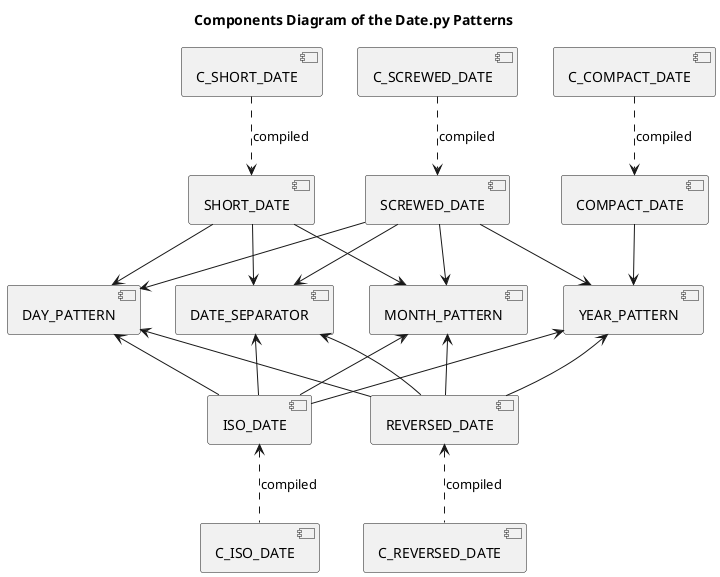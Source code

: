 @startuml date_patterns_components

title Components Diagram of the Date.py Patterns

[YEAR_PATTERN] <-- [ISO_DATE]

[MONTH_PATTERN] <-- [ISO_DATE]

[DAY_PATTERN] <-- [ISO_DATE]

[DATE_SEPARATOR] <-- [ISO_DATE]

[ISO_DATE] <.. [C_ISO_DATE] : compiled

[YEAR_PATTERN] <-- [REVERSED_DATE]

[MONTH_PATTERN] <-- [REVERSED_DATE]

[DAY_PATTERN] <-- [REVERSED_DATE]

[DATE_SEPARATOR] <-- [REVERSED_DATE]

[REVERSED_DATE] <.. [C_REVERSED_DATE] : compiled

[C_SCREWED_DATE] ..> [SCREWED_DATE] : compiled

[SCREWED_DATE] --> [YEAR_PATTERN]

[SCREWED_DATE] --> [MONTH_PATTERN]

[SCREWED_DATE] --> [DAY_PATTERN]

[SCREWED_DATE] --> [DATE_SEPARATOR]

[C_COMPACT_DATE] ..> [COMPACT_DATE] : compiled

[COMPACT_DATE] --> [YEAR_PATTERN]

[C_SHORT_DATE] ..> [SHORT_DATE] : compiled

[SHORT_DATE] --> [DATE_SEPARATOR]

[SHORT_DATE] --> [MONTH_PATTERN]

[SHORT_DATE] --> [DAY_PATTERN]

@enduml